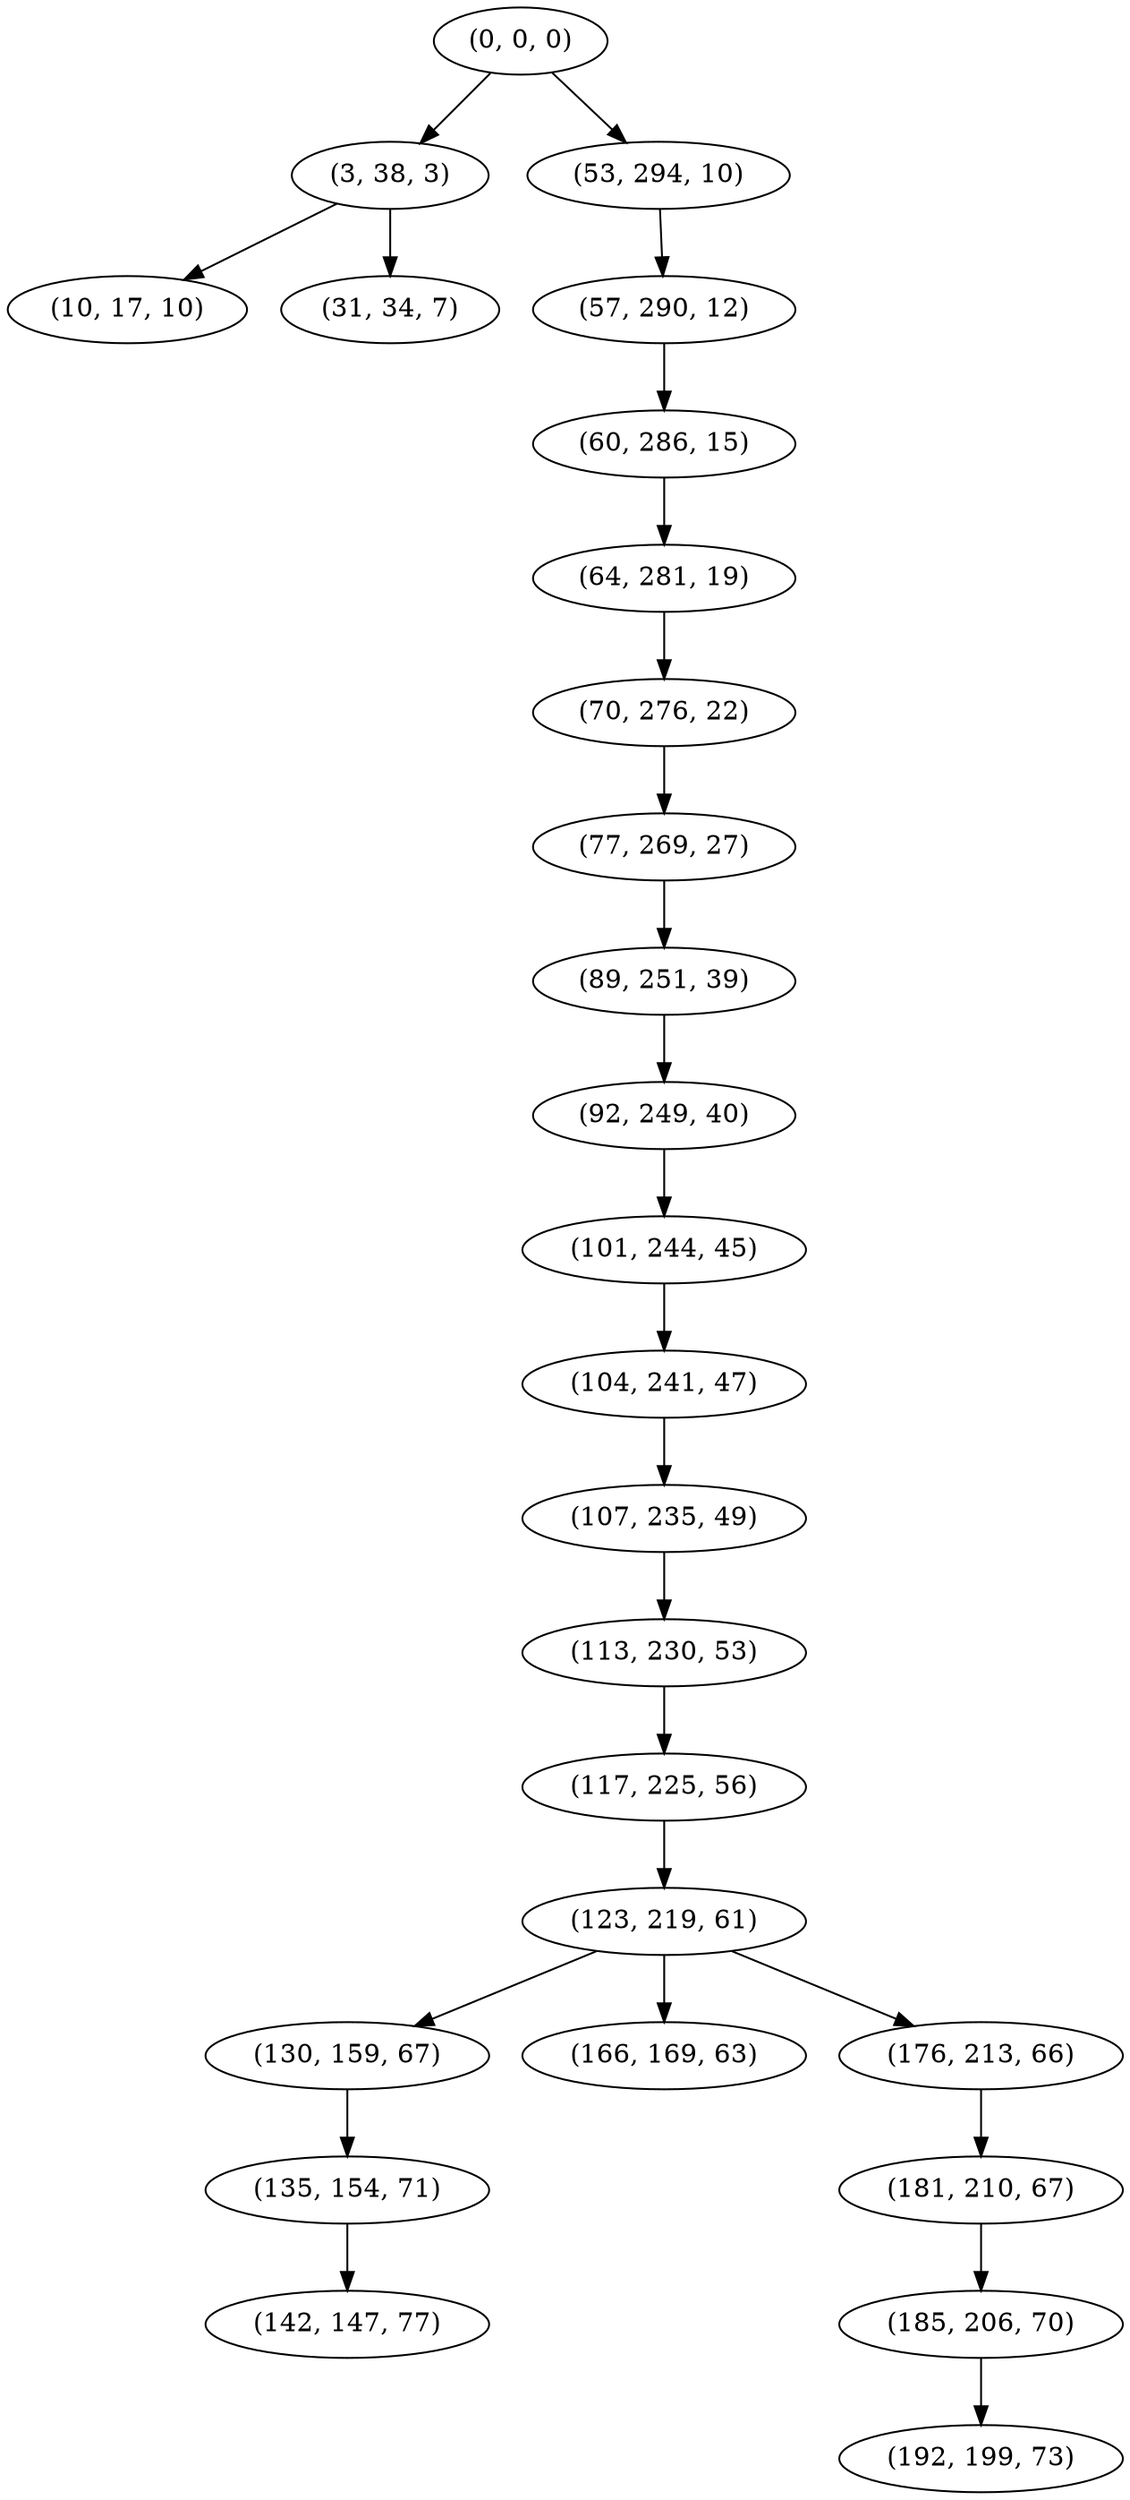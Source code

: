 digraph tree {
    "(0, 0, 0)";
    "(3, 38, 3)";
    "(10, 17, 10)";
    "(31, 34, 7)";
    "(53, 294, 10)";
    "(57, 290, 12)";
    "(60, 286, 15)";
    "(64, 281, 19)";
    "(70, 276, 22)";
    "(77, 269, 27)";
    "(89, 251, 39)";
    "(92, 249, 40)";
    "(101, 244, 45)";
    "(104, 241, 47)";
    "(107, 235, 49)";
    "(113, 230, 53)";
    "(117, 225, 56)";
    "(123, 219, 61)";
    "(130, 159, 67)";
    "(135, 154, 71)";
    "(142, 147, 77)";
    "(166, 169, 63)";
    "(176, 213, 66)";
    "(181, 210, 67)";
    "(185, 206, 70)";
    "(192, 199, 73)";
    "(0, 0, 0)" -> "(3, 38, 3)";
    "(0, 0, 0)" -> "(53, 294, 10)";
    "(3, 38, 3)" -> "(10, 17, 10)";
    "(3, 38, 3)" -> "(31, 34, 7)";
    "(53, 294, 10)" -> "(57, 290, 12)";
    "(57, 290, 12)" -> "(60, 286, 15)";
    "(60, 286, 15)" -> "(64, 281, 19)";
    "(64, 281, 19)" -> "(70, 276, 22)";
    "(70, 276, 22)" -> "(77, 269, 27)";
    "(77, 269, 27)" -> "(89, 251, 39)";
    "(89, 251, 39)" -> "(92, 249, 40)";
    "(92, 249, 40)" -> "(101, 244, 45)";
    "(101, 244, 45)" -> "(104, 241, 47)";
    "(104, 241, 47)" -> "(107, 235, 49)";
    "(107, 235, 49)" -> "(113, 230, 53)";
    "(113, 230, 53)" -> "(117, 225, 56)";
    "(117, 225, 56)" -> "(123, 219, 61)";
    "(123, 219, 61)" -> "(130, 159, 67)";
    "(123, 219, 61)" -> "(166, 169, 63)";
    "(123, 219, 61)" -> "(176, 213, 66)";
    "(130, 159, 67)" -> "(135, 154, 71)";
    "(135, 154, 71)" -> "(142, 147, 77)";
    "(176, 213, 66)" -> "(181, 210, 67)";
    "(181, 210, 67)" -> "(185, 206, 70)";
    "(185, 206, 70)" -> "(192, 199, 73)";
}
